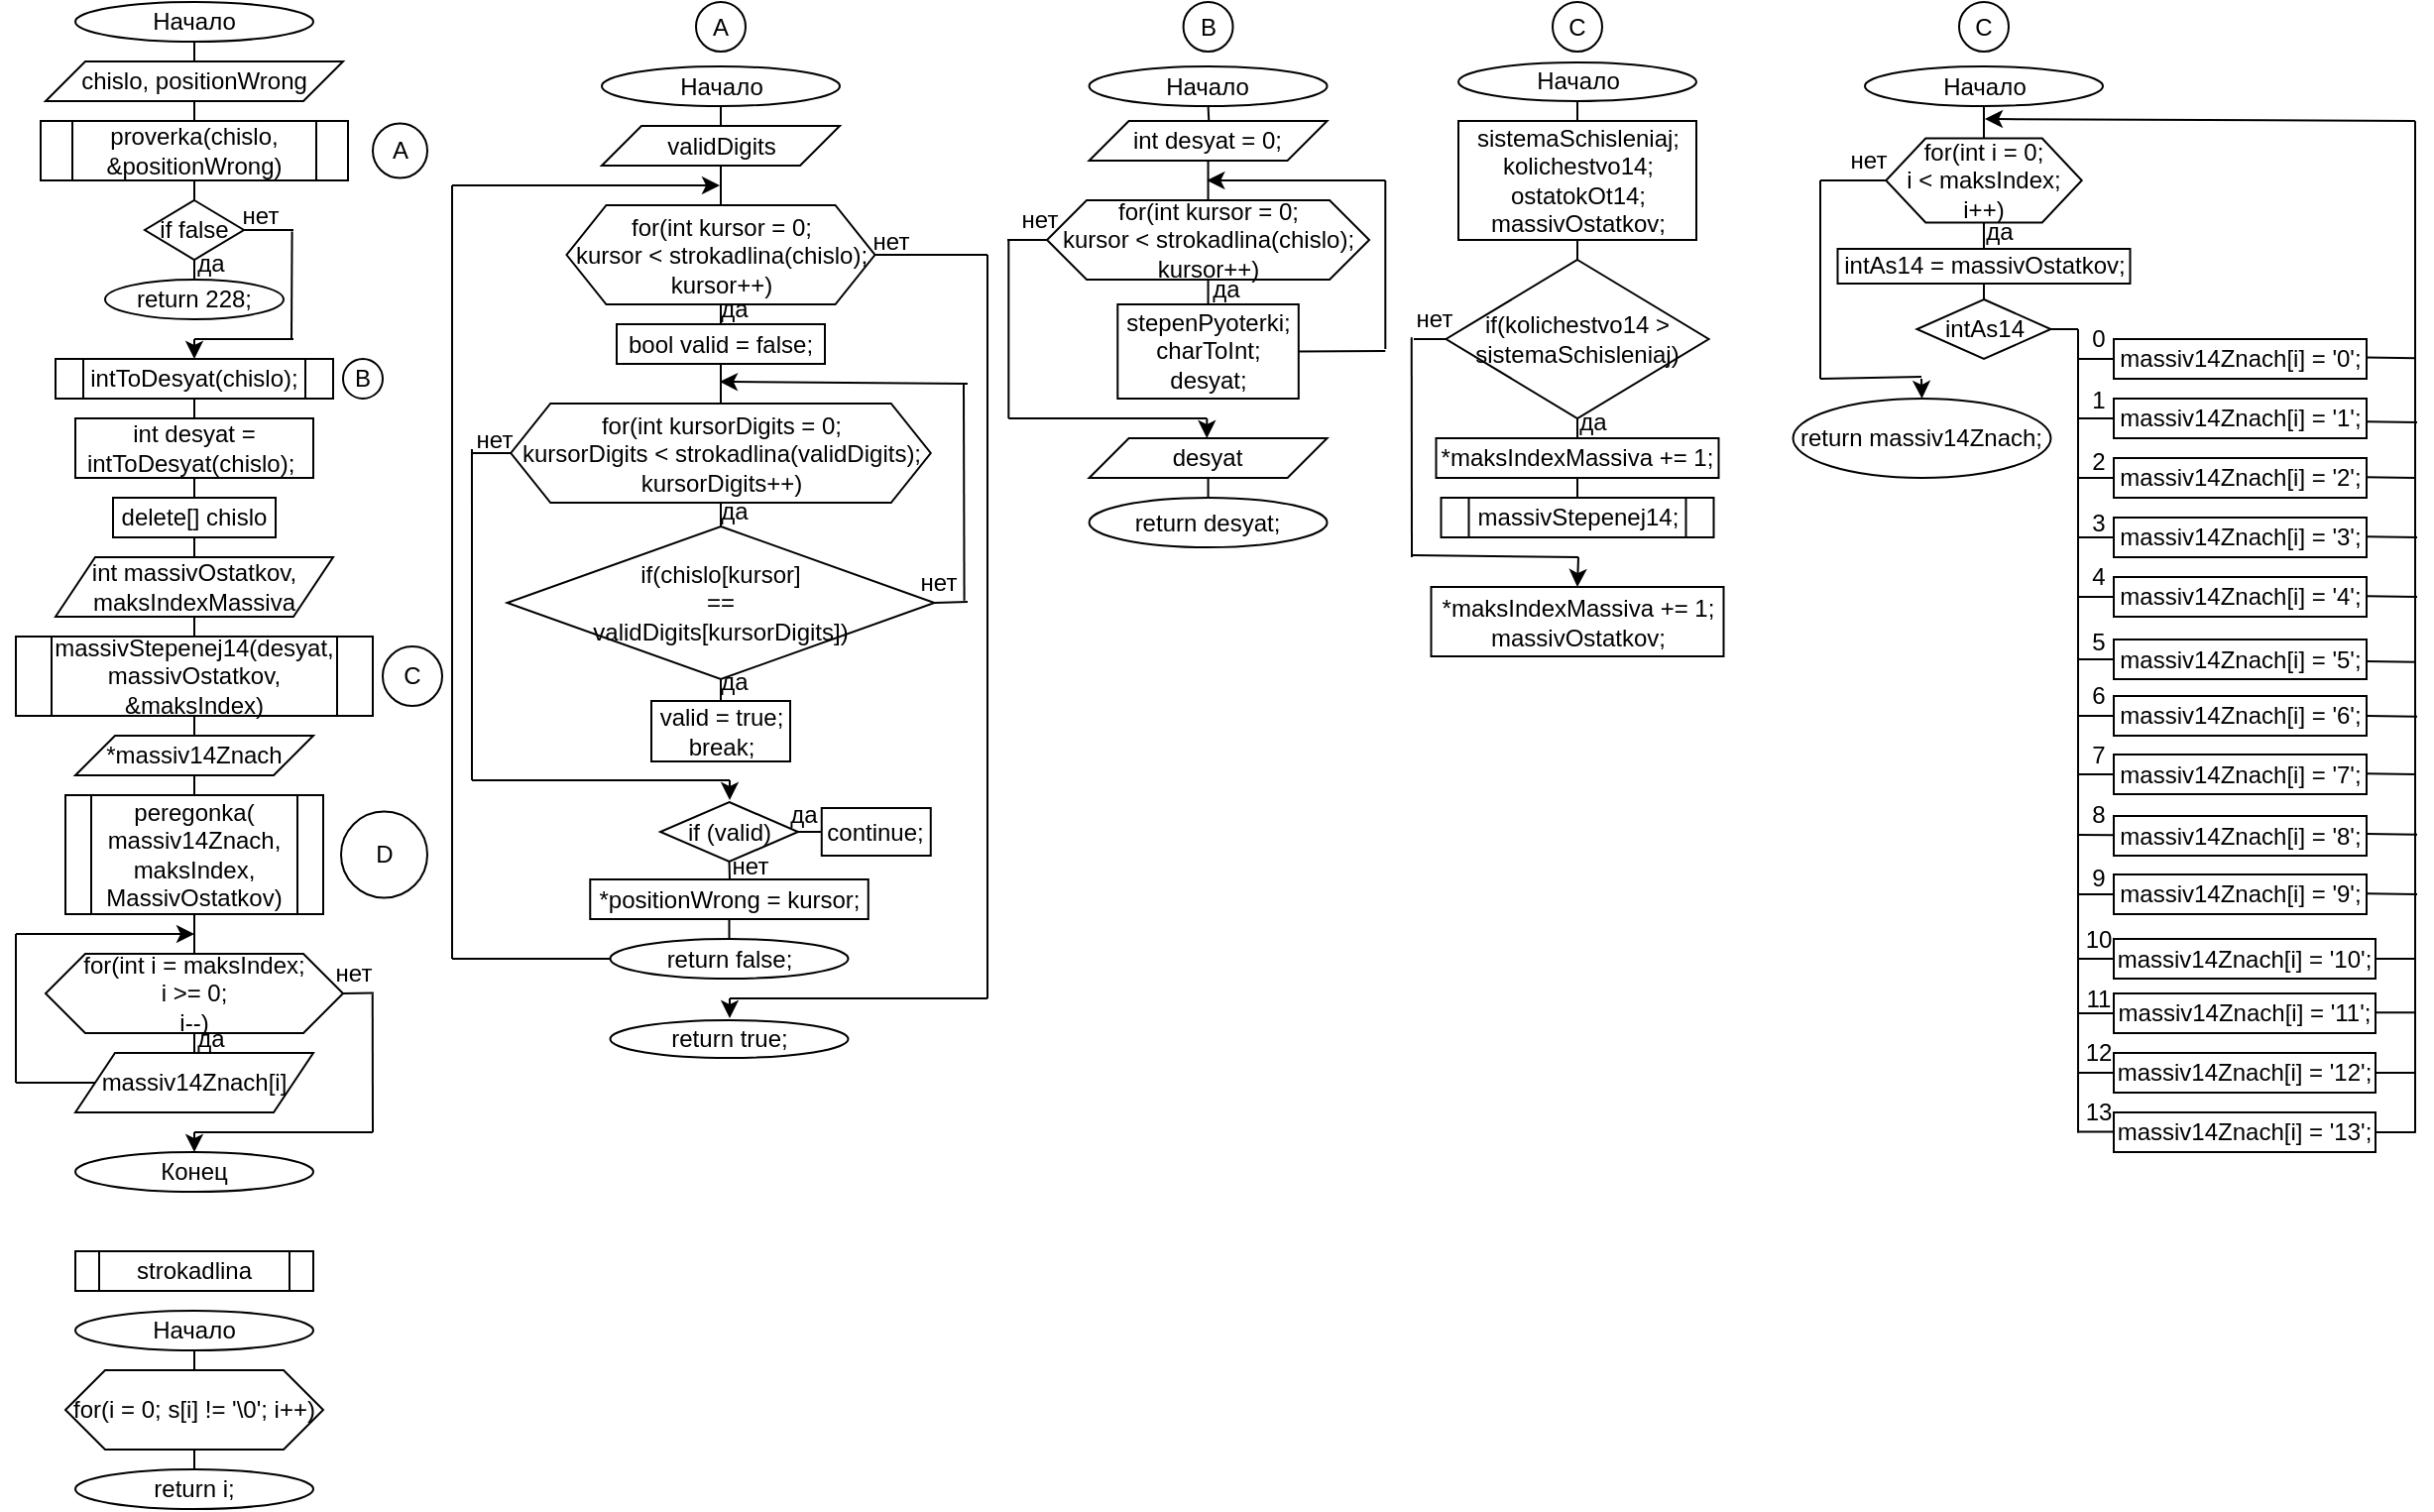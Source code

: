 <mxfile version="13.6.2" type="device"><diagram id="M0pBK4afWikOxFYVcuU5" name="Page-1"><mxGraphModel dx="664" dy="854" grid="1" gridSize="10" guides="1" tooltips="1" connect="1" arrows="1" fold="1" page="1" pageScale="1" pageWidth="850" pageHeight="1100" math="0" shadow="0"><root><mxCell id="0"/><mxCell id="1" parent="0"/><mxCell id="Pf5v4BzOnoV8tGjZ8F36-1" value="Начало" style="ellipse;whiteSpace=wrap;html=1;" parent="1" vertex="1"><mxGeometry x="120" y="10" width="120" height="20" as="geometry"/></mxCell><mxCell id="Pf5v4BzOnoV8tGjZ8F36-2" value="chislo, positionWrong" style="shape=parallelogram;perimeter=parallelogramPerimeter;whiteSpace=wrap;html=1;fixedSize=1;" parent="1" vertex="1"><mxGeometry x="105" y="40" width="150" height="20" as="geometry"/></mxCell><mxCell id="Pf5v4BzOnoV8tGjZ8F36-4" value="proverka(chislo, &amp;amp;positionWrong)" style="shape=process;whiteSpace=wrap;html=1;backgroundOutline=1;" parent="1" vertex="1"><mxGeometry x="102.5" y="70" width="155" height="30" as="geometry"/></mxCell><mxCell id="Pf5v4BzOnoV8tGjZ8F36-5" value="if false" style="rhombus;whiteSpace=wrap;html=1;" parent="1" vertex="1"><mxGeometry x="155" y="110" width="50" height="30" as="geometry"/></mxCell><mxCell id="Pf5v4BzOnoV8tGjZ8F36-6" value="" style="endArrow=none;html=1;entryX=0.5;entryY=1;entryDx=0;entryDy=0;" parent="1" target="Pf5v4BzOnoV8tGjZ8F36-5" edge="1"><mxGeometry width="50" height="50" relative="1" as="geometry"><mxPoint x="180" y="150" as="sourcePoint"/><mxPoint x="230" y="120" as="targetPoint"/></mxGeometry></mxCell><mxCell id="Pf5v4BzOnoV8tGjZ8F36-7" value="да" style="text;html=1;align=center;verticalAlign=middle;resizable=0;points=[];autosize=1;" parent="1" vertex="1"><mxGeometry x="173" y="132" width="30" height="20" as="geometry"/></mxCell><mxCell id="Pf5v4BzOnoV8tGjZ8F36-8" value="return 228;" style="ellipse;whiteSpace=wrap;html=1;" parent="1" vertex="1"><mxGeometry x="135" y="150" width="90" height="20" as="geometry"/></mxCell><mxCell id="Pf5v4BzOnoV8tGjZ8F36-9" value="" style="endArrow=none;html=1;entryX=1;entryY=0.5;entryDx=0;entryDy=0;" parent="1" target="Pf5v4BzOnoV8tGjZ8F36-5" edge="1"><mxGeometry width="50" height="50" relative="1" as="geometry"><mxPoint x="230" y="125" as="sourcePoint"/><mxPoint x="230" y="120" as="targetPoint"/></mxGeometry></mxCell><mxCell id="Pf5v4BzOnoV8tGjZ8F36-10" value="нет" style="text;html=1;align=center;verticalAlign=middle;resizable=0;points=[];autosize=1;" parent="1" vertex="1"><mxGeometry x="198" y="108" width="30" height="20" as="geometry"/></mxCell><mxCell id="Pf5v4BzOnoV8tGjZ8F36-11" value="delete[] chislo" style="rounded=0;whiteSpace=wrap;html=1;" parent="1" vertex="1"><mxGeometry x="139" y="260" width="82" height="20" as="geometry"/></mxCell><mxCell id="Pf5v4BzOnoV8tGjZ8F36-15" value="int massivOstatkov,&lt;br&gt;maksIndexMassiva" style="shape=parallelogram;perimeter=parallelogramPerimeter;whiteSpace=wrap;html=1;fixedSize=1;" parent="1" vertex="1"><mxGeometry x="110" y="290" width="140" height="30" as="geometry"/></mxCell><mxCell id="Pf5v4BzOnoV8tGjZ8F36-16" value="massivStepenej14(desyat, massivOstatkov, &amp;amp;maksIndex)" style="shape=process;whiteSpace=wrap;html=1;backgroundOutline=1;" parent="1" vertex="1"><mxGeometry x="90" y="330" width="180" height="40" as="geometry"/></mxCell><mxCell id="Pf5v4BzOnoV8tGjZ8F36-17" value="intToDesyat(chislo);" style="shape=process;whiteSpace=wrap;html=1;backgroundOutline=1;" parent="1" vertex="1"><mxGeometry x="110" y="190" width="140" height="20" as="geometry"/></mxCell><mxCell id="Pf5v4BzOnoV8tGjZ8F36-18" value="" style="endArrow=none;html=1;entryX=1.043;entryY=0.886;entryDx=0;entryDy=0;entryPerimeter=0;" parent="1" target="Pf5v4BzOnoV8tGjZ8F36-10" edge="1"><mxGeometry width="50" height="50" relative="1" as="geometry"><mxPoint x="229" y="180" as="sourcePoint"/><mxPoint x="250" y="160" as="targetPoint"/></mxGeometry></mxCell><mxCell id="Pf5v4BzOnoV8tGjZ8F36-19" value="" style="endArrow=none;html=1;" parent="1" edge="1"><mxGeometry width="50" height="50" relative="1" as="geometry"><mxPoint x="180" y="180" as="sourcePoint"/><mxPoint x="230" y="180" as="targetPoint"/></mxGeometry></mxCell><mxCell id="Pf5v4BzOnoV8tGjZ8F36-20" value="" style="endArrow=classic;html=1;entryX=0.5;entryY=0;entryDx=0;entryDy=0;" parent="1" target="Pf5v4BzOnoV8tGjZ8F36-17" edge="1"><mxGeometry width="50" height="50" relative="1" as="geometry"><mxPoint x="180" y="180" as="sourcePoint"/><mxPoint x="250" y="160" as="targetPoint"/></mxGeometry></mxCell><mxCell id="Pf5v4BzOnoV8tGjZ8F36-21" value="int desyat = intToDesyat(chislo);&amp;nbsp;" style="rounded=0;whiteSpace=wrap;html=1;" parent="1" vertex="1"><mxGeometry x="120" y="220" width="120" height="30" as="geometry"/></mxCell><mxCell id="Pf5v4BzOnoV8tGjZ8F36-22" value="" style="endArrow=none;html=1;entryX=0.5;entryY=1;entryDx=0;entryDy=0;exitX=0.5;exitY=0;exitDx=0;exitDy=0;" parent="1" source="Pf5v4BzOnoV8tGjZ8F36-21" target="Pf5v4BzOnoV8tGjZ8F36-17" edge="1"><mxGeometry width="50" height="50" relative="1" as="geometry"><mxPoint x="200" y="240" as="sourcePoint"/><mxPoint x="250" y="190" as="targetPoint"/></mxGeometry></mxCell><mxCell id="Pf5v4BzOnoV8tGjZ8F36-23" value="" style="endArrow=none;html=1;exitX=0.5;exitY=1;exitDx=0;exitDy=0;entryX=0.5;entryY=0;entryDx=0;entryDy=0;" parent="1" source="Pf5v4BzOnoV8tGjZ8F36-21" target="Pf5v4BzOnoV8tGjZ8F36-11" edge="1"><mxGeometry width="50" height="50" relative="1" as="geometry"><mxPoint x="200" y="240" as="sourcePoint"/><mxPoint x="250" y="190" as="targetPoint"/></mxGeometry></mxCell><mxCell id="Pf5v4BzOnoV8tGjZ8F36-24" value="" style="endArrow=none;html=1;exitX=0.5;exitY=1;exitDx=0;exitDy=0;entryX=0.5;entryY=0;entryDx=0;entryDy=0;" parent="1" source="Pf5v4BzOnoV8tGjZ8F36-11" target="Pf5v4BzOnoV8tGjZ8F36-15" edge="1"><mxGeometry width="50" height="50" relative="1" as="geometry"><mxPoint x="200" y="280" as="sourcePoint"/><mxPoint x="250" y="230" as="targetPoint"/></mxGeometry></mxCell><mxCell id="Pf5v4BzOnoV8tGjZ8F36-25" value="" style="endArrow=none;html=1;exitX=0.5;exitY=1;exitDx=0;exitDy=0;entryX=0.5;entryY=0;entryDx=0;entryDy=0;" parent="1" source="Pf5v4BzOnoV8tGjZ8F36-15" target="Pf5v4BzOnoV8tGjZ8F36-16" edge="1"><mxGeometry width="50" height="50" relative="1" as="geometry"><mxPoint x="200" y="290" as="sourcePoint"/><mxPoint x="250" y="240" as="targetPoint"/></mxGeometry></mxCell><mxCell id="Pf5v4BzOnoV8tGjZ8F36-26" value="*massiv14Znach" style="shape=parallelogram;perimeter=parallelogramPerimeter;whiteSpace=wrap;html=1;fixedSize=1;" parent="1" vertex="1"><mxGeometry x="120" y="380" width="120" height="20" as="geometry"/></mxCell><mxCell id="Pf5v4BzOnoV8tGjZ8F36-27" value="" style="endArrow=none;html=1;exitX=0.5;exitY=1;exitDx=0;exitDy=0;entryX=0.5;entryY=0;entryDx=0;entryDy=0;" parent="1" source="Pf5v4BzOnoV8tGjZ8F36-16" target="Pf5v4BzOnoV8tGjZ8F36-26" edge="1"><mxGeometry width="50" height="50" relative="1" as="geometry"><mxPoint x="200" y="380" as="sourcePoint"/><mxPoint x="250" y="330" as="targetPoint"/></mxGeometry></mxCell><mxCell id="Pf5v4BzOnoV8tGjZ8F36-28" value="peregonka(&lt;br&gt;massiv14Znach,&lt;br&gt;maksIndex,&lt;br&gt;MassivOstatkov)" style="shape=process;whiteSpace=wrap;html=1;backgroundOutline=1;" parent="1" vertex="1"><mxGeometry x="115" y="410" width="130" height="60" as="geometry"/></mxCell><mxCell id="Pf5v4BzOnoV8tGjZ8F36-29" value="" style="endArrow=none;html=1;entryX=0.5;entryY=1;entryDx=0;entryDy=0;exitX=0.5;exitY=0;exitDx=0;exitDy=0;" parent="1" source="Pf5v4BzOnoV8tGjZ8F36-28" target="Pf5v4BzOnoV8tGjZ8F36-26" edge="1"><mxGeometry width="50" height="50" relative="1" as="geometry"><mxPoint x="200" y="440" as="sourcePoint"/><mxPoint x="250" y="390" as="targetPoint"/></mxGeometry></mxCell><mxCell id="Pf5v4BzOnoV8tGjZ8F36-30" value="for(int i = maksIndex;&lt;br&gt;i &amp;gt;= 0;&lt;br&gt;i--)" style="shape=hexagon;perimeter=hexagonPerimeter2;whiteSpace=wrap;html=1;fixedSize=1;" parent="1" vertex="1"><mxGeometry x="105" y="490" width="150" height="40" as="geometry"/></mxCell><mxCell id="Pf5v4BzOnoV8tGjZ8F36-31" value="" style="endArrow=none;html=1;entryX=0.5;entryY=1;entryDx=0;entryDy=0;exitX=0.5;exitY=0;exitDx=0;exitDy=0;" parent="1" source="Pf5v4BzOnoV8tGjZ8F36-30" target="Pf5v4BzOnoV8tGjZ8F36-28" edge="1"><mxGeometry width="50" height="50" relative="1" as="geometry"><mxPoint x="200" y="520" as="sourcePoint"/><mxPoint x="250" y="470" as="targetPoint"/></mxGeometry></mxCell><mxCell id="Pf5v4BzOnoV8tGjZ8F36-32" value="" style="endArrow=none;html=1;exitX=0.5;exitY=1;exitDx=0;exitDy=0;" parent="1" source="Pf5v4BzOnoV8tGjZ8F36-30" edge="1"><mxGeometry width="50" height="50" relative="1" as="geometry"><mxPoint x="200" y="560" as="sourcePoint"/><mxPoint x="180" y="540" as="targetPoint"/></mxGeometry></mxCell><mxCell id="Pf5v4BzOnoV8tGjZ8F36-33" value="да" style="text;html=1;align=center;verticalAlign=middle;resizable=0;points=[];autosize=1;" parent="1" vertex="1"><mxGeometry x="173" y="523" width="30" height="20" as="geometry"/></mxCell><mxCell id="Pf5v4BzOnoV8tGjZ8F36-34" value="massiv14Znach[i]" style="shape=parallelogram;perimeter=parallelogramPerimeter;whiteSpace=wrap;html=1;fixedSize=1;" parent="1" vertex="1"><mxGeometry x="120" y="540" width="120" height="30" as="geometry"/></mxCell><mxCell id="Pf5v4BzOnoV8tGjZ8F36-35" value="" style="endArrow=none;html=1;exitX=0;exitY=0.5;exitDx=0;exitDy=0;" parent="1" source="Pf5v4BzOnoV8tGjZ8F36-34" edge="1"><mxGeometry width="50" height="50" relative="1" as="geometry"><mxPoint x="180" y="520" as="sourcePoint"/><mxPoint x="90" y="555" as="targetPoint"/></mxGeometry></mxCell><mxCell id="Pf5v4BzOnoV8tGjZ8F36-36" value="" style="endArrow=none;html=1;" parent="1" edge="1"><mxGeometry width="50" height="50" relative="1" as="geometry"><mxPoint x="90" y="555" as="sourcePoint"/><mxPoint x="90" y="480" as="targetPoint"/></mxGeometry></mxCell><mxCell id="Pf5v4BzOnoV8tGjZ8F36-39" value="" style="endArrow=classic;html=1;" parent="1" edge="1"><mxGeometry width="50" height="50" relative="1" as="geometry"><mxPoint x="90" y="480" as="sourcePoint"/><mxPoint x="180" y="480" as="targetPoint"/></mxGeometry></mxCell><mxCell id="Pf5v4BzOnoV8tGjZ8F36-40" value="" style="endArrow=none;html=1;entryX=1;entryY=0.5;entryDx=0;entryDy=0;exitX=0.848;exitY=0.986;exitDx=0;exitDy=0;exitPerimeter=0;" parent="1" source="Pf5v4BzOnoV8tGjZ8F36-41" target="Pf5v4BzOnoV8tGjZ8F36-30" edge="1"><mxGeometry width="50" height="50" relative="1" as="geometry"><mxPoint x="280" y="510" as="sourcePoint"/><mxPoint x="254" y="506" as="targetPoint"/><Array as="points"><mxPoint x="270" y="510"/></Array></mxGeometry></mxCell><mxCell id="Pf5v4BzOnoV8tGjZ8F36-41" value="нет" style="text;html=1;align=center;verticalAlign=middle;resizable=0;points=[];autosize=1;" parent="1" vertex="1"><mxGeometry x="245" y="490" width="30" height="20" as="geometry"/></mxCell><mxCell id="Pf5v4BzOnoV8tGjZ8F36-42" value="" style="endArrow=none;html=1;exitX=0.829;exitY=1.014;exitDx=0;exitDy=0;exitPerimeter=0;" parent="1" source="Pf5v4BzOnoV8tGjZ8F36-41" edge="1"><mxGeometry width="50" height="50" relative="1" as="geometry"><mxPoint x="180" y="520" as="sourcePoint"/><mxPoint x="270" y="580" as="targetPoint"/></mxGeometry></mxCell><mxCell id="Pf5v4BzOnoV8tGjZ8F36-43" value="" style="endArrow=none;html=1;" parent="1" edge="1"><mxGeometry width="50" height="50" relative="1" as="geometry"><mxPoint x="270" y="580" as="sourcePoint"/><mxPoint x="180" y="580" as="targetPoint"/></mxGeometry></mxCell><mxCell id="Pf5v4BzOnoV8tGjZ8F36-44" value="" style="endArrow=classic;html=1;" parent="1" edge="1"><mxGeometry width="50" height="50" relative="1" as="geometry"><mxPoint x="180" y="580" as="sourcePoint"/><mxPoint x="180" y="590" as="targetPoint"/></mxGeometry></mxCell><mxCell id="Pf5v4BzOnoV8tGjZ8F36-45" value="Конец" style="ellipse;whiteSpace=wrap;html=1;" parent="1" vertex="1"><mxGeometry x="120" y="590" width="120" height="20" as="geometry"/></mxCell><mxCell id="Pf5v4BzOnoV8tGjZ8F36-46" value="" style="endArrow=none;html=1;entryX=0.5;entryY=1;entryDx=0;entryDy=0;" parent="1" target="Pf5v4BzOnoV8tGjZ8F36-1" edge="1"><mxGeometry width="50" height="50" relative="1" as="geometry"><mxPoint x="180" y="40" as="sourcePoint"/><mxPoint x="230" y="30" as="targetPoint"/></mxGeometry></mxCell><mxCell id="Pf5v4BzOnoV8tGjZ8F36-47" value="" style="endArrow=none;html=1;exitX=0.5;exitY=1;exitDx=0;exitDy=0;entryX=0.5;entryY=0;entryDx=0;entryDy=0;" parent="1" source="Pf5v4BzOnoV8tGjZ8F36-2" target="Pf5v4BzOnoV8tGjZ8F36-4" edge="1"><mxGeometry width="50" height="50" relative="1" as="geometry"><mxPoint x="180" y="80" as="sourcePoint"/><mxPoint x="230" y="30" as="targetPoint"/></mxGeometry></mxCell><mxCell id="Pf5v4BzOnoV8tGjZ8F36-48" value="" style="endArrow=none;html=1;exitX=0.5;exitY=1;exitDx=0;exitDy=0;entryX=0.5;entryY=0;entryDx=0;entryDy=0;" parent="1" source="Pf5v4BzOnoV8tGjZ8F36-4" target="Pf5v4BzOnoV8tGjZ8F36-5" edge="1"><mxGeometry width="50" height="50" relative="1" as="geometry"><mxPoint x="180" y="80" as="sourcePoint"/><mxPoint x="230" y="30" as="targetPoint"/></mxGeometry></mxCell><mxCell id="cdorgugx1yg-qnL6Zg2H-1" value="A" style="ellipse;whiteSpace=wrap;html=1;aspect=fixed;" vertex="1" parent="1"><mxGeometry x="270" y="71.25" width="27.5" height="27.5" as="geometry"/></mxCell><mxCell id="cdorgugx1yg-qnL6Zg2H-2" value="A" style="ellipse;whiteSpace=wrap;html=1;aspect=fixed;" vertex="1" parent="1"><mxGeometry x="433" y="10" width="25" height="25" as="geometry"/></mxCell><mxCell id="cdorgugx1yg-qnL6Zg2H-3" value="Начало" style="ellipse;whiteSpace=wrap;html=1;" vertex="1" parent="1"><mxGeometry x="385.5" y="42.5" width="120" height="20" as="geometry"/></mxCell><mxCell id="cdorgugx1yg-qnL6Zg2H-4" value="validDigits" style="shape=parallelogram;perimeter=parallelogramPerimeter;whiteSpace=wrap;html=1;fixedSize=1;" vertex="1" parent="1"><mxGeometry x="385.5" y="72.5" width="120" height="20" as="geometry"/></mxCell><mxCell id="cdorgugx1yg-qnL6Zg2H-5" value="for(int kursor = 0;&lt;br&gt;kursor &amp;lt; strokadlina(chislo);&lt;br&gt;kursor++)" style="shape=hexagon;perimeter=hexagonPerimeter2;whiteSpace=wrap;html=1;fixedSize=1;" vertex="1" parent="1"><mxGeometry x="367.75" y="112.5" width="155.5" height="50" as="geometry"/></mxCell><mxCell id="cdorgugx1yg-qnL6Zg2H-6" value="" style="endArrow=none;html=1;entryX=0.5;entryY=1;entryDx=0;entryDy=0;exitX=0.5;exitY=0;exitDx=0;exitDy=0;" edge="1" parent="1" source="cdorgugx1yg-qnL6Zg2H-8" target="cdorgugx1yg-qnL6Zg2H-5"><mxGeometry width="50" height="50" relative="1" as="geometry"><mxPoint x="446" y="172.5" as="sourcePoint"/><mxPoint x="460" y="172.5" as="targetPoint"/></mxGeometry></mxCell><mxCell id="cdorgugx1yg-qnL6Zg2H-7" value="да" style="text;html=1;align=center;verticalAlign=middle;resizable=0;points=[];autosize=1;" vertex="1" parent="1"><mxGeometry x="437" y="154.5" width="30" height="20" as="geometry"/></mxCell><mxCell id="cdorgugx1yg-qnL6Zg2H-8" value="bool valid = false;" style="rounded=0;whiteSpace=wrap;html=1;" vertex="1" parent="1"><mxGeometry x="393" y="172.5" width="105" height="20" as="geometry"/></mxCell><mxCell id="cdorgugx1yg-qnL6Zg2H-9" value="for(int kursorDigits = 0;&lt;br&gt;kursorDigits &amp;lt; strokadlina(validDigits);&lt;br&gt;kursorDigits++)" style="shape=hexagon;perimeter=hexagonPerimeter2;whiteSpace=wrap;html=1;fixedSize=1;" vertex="1" parent="1"><mxGeometry x="339.63" y="212.5" width="211.75" height="50" as="geometry"/></mxCell><mxCell id="cdorgugx1yg-qnL6Zg2H-10" value="" style="endArrow=none;html=1;exitX=0.5;exitY=1;exitDx=0;exitDy=0;entryX=0.5;entryY=0;entryDx=0;entryDy=0;" edge="1" parent="1" source="cdorgugx1yg-qnL6Zg2H-9" target="cdorgugx1yg-qnL6Zg2H-12"><mxGeometry width="50" height="50" relative="1" as="geometry"><mxPoint x="410" y="242.5" as="sourcePoint"/><mxPoint x="470" y="272.5" as="targetPoint"/></mxGeometry></mxCell><mxCell id="cdorgugx1yg-qnL6Zg2H-11" value="да" style="text;html=1;align=center;verticalAlign=middle;resizable=0;points=[];autosize=1;" vertex="1" parent="1"><mxGeometry x="437" y="256.5" width="30" height="20" as="geometry"/></mxCell><mxCell id="cdorgugx1yg-qnL6Zg2H-12" value="if(chislo[kursor]&lt;br&gt;==&lt;br&gt;validDigits[kursorDigits])" style="rhombus;whiteSpace=wrap;html=1;" vertex="1" parent="1"><mxGeometry x="337.78" y="274.5" width="215.45" height="77" as="geometry"/></mxCell><mxCell id="cdorgugx1yg-qnL6Zg2H-15" value="valid = true;&lt;br&gt;break;" style="rounded=0;whiteSpace=wrap;html=1;" vertex="1" parent="1"><mxGeometry x="410.5" y="362.5" width="70" height="30.5" as="geometry"/></mxCell><mxCell id="cdorgugx1yg-qnL6Zg2H-16" value="" style="endArrow=none;html=1;entryX=0.5;entryY=1;entryDx=0;entryDy=0;exitX=0.5;exitY=0;exitDx=0;exitDy=0;" edge="1" parent="1" source="cdorgugx1yg-qnL6Zg2H-9" target="cdorgugx1yg-qnL6Zg2H-8"><mxGeometry width="50" height="50" relative="1" as="geometry"><mxPoint x="410" y="282.5" as="sourcePoint"/><mxPoint x="460" y="232.5" as="targetPoint"/></mxGeometry></mxCell><mxCell id="cdorgugx1yg-qnL6Zg2H-17" value="" style="endArrow=none;html=1;exitX=0.5;exitY=0;exitDx=0;exitDy=0;entryX=0.5;entryY=1;entryDx=0;entryDy=0;" edge="1" parent="1" source="cdorgugx1yg-qnL6Zg2H-15" target="cdorgugx1yg-qnL6Zg2H-12"><mxGeometry width="50" height="50" relative="1" as="geometry"><mxPoint x="470" y="342.5" as="sourcePoint"/><mxPoint x="520" y="292.5" as="targetPoint"/></mxGeometry></mxCell><mxCell id="cdorgugx1yg-qnL6Zg2H-18" value="да" style="text;html=1;align=center;verticalAlign=middle;resizable=0;points=[];autosize=1;" vertex="1" parent="1"><mxGeometry x="437" y="342.5" width="30" height="20" as="geometry"/></mxCell><mxCell id="cdorgugx1yg-qnL6Zg2H-19" value="" style="endArrow=none;html=1;exitX=1;exitY=0.5;exitDx=0;exitDy=0;" edge="1" parent="1" source="cdorgugx1yg-qnL6Zg2H-12"><mxGeometry width="50" height="50" relative="1" as="geometry"><mxPoint x="510" y="292.5" as="sourcePoint"/><mxPoint x="570" y="312.5" as="targetPoint"/></mxGeometry></mxCell><mxCell id="cdorgugx1yg-qnL6Zg2H-20" value="нет" style="text;html=1;align=center;verticalAlign=middle;resizable=0;points=[];autosize=1;" vertex="1" parent="1"><mxGeometry x="540" y="292.5" width="30" height="20" as="geometry"/></mxCell><mxCell id="cdorgugx1yg-qnL6Zg2H-21" value="" style="endArrow=none;html=1;exitX=0.943;exitY=0.971;exitDx=0;exitDy=0;exitPerimeter=0;" edge="1" parent="1" source="cdorgugx1yg-qnL6Zg2H-20"><mxGeometry width="50" height="50" relative="1" as="geometry"><mxPoint x="510" y="292.5" as="sourcePoint"/><mxPoint x="568" y="202.5" as="targetPoint"/></mxGeometry></mxCell><mxCell id="cdorgugx1yg-qnL6Zg2H-22" value="" style="endArrow=classic;html=1;" edge="1" parent="1"><mxGeometry width="50" height="50" relative="1" as="geometry"><mxPoint x="570" y="202.5" as="sourcePoint"/><mxPoint x="445" y="201.5" as="targetPoint"/></mxGeometry></mxCell><mxCell id="cdorgugx1yg-qnL6Zg2H-23" value="" style="endArrow=none;html=1;entryX=0;entryY=0.5;entryDx=0;entryDy=0;" edge="1" parent="1" target="cdorgugx1yg-qnL6Zg2H-9"><mxGeometry width="50" height="50" relative="1" as="geometry"><mxPoint x="320" y="237.5" as="sourcePoint"/><mxPoint x="430" y="272.5" as="targetPoint"/></mxGeometry></mxCell><mxCell id="cdorgugx1yg-qnL6Zg2H-24" value="нет" style="text;html=1;align=center;verticalAlign=middle;resizable=0;points=[];autosize=1;" vertex="1" parent="1"><mxGeometry x="316" y="220.5" width="30" height="20" as="geometry"/></mxCell><mxCell id="cdorgugx1yg-qnL6Zg2H-25" value="" style="endArrow=none;html=1;entryX=0.133;entryY=0.75;entryDx=0;entryDy=0;entryPerimeter=0;" edge="1" parent="1" target="cdorgugx1yg-qnL6Zg2H-24"><mxGeometry width="50" height="50" relative="1" as="geometry"><mxPoint x="320" y="402.5" as="sourcePoint"/><mxPoint x="430" y="272.5" as="targetPoint"/></mxGeometry></mxCell><mxCell id="cdorgugx1yg-qnL6Zg2H-26" value="" style="endArrow=none;html=1;" edge="1" parent="1"><mxGeometry width="50" height="50" relative="1" as="geometry"><mxPoint x="320" y="402.5" as="sourcePoint"/><mxPoint x="450" y="402.5" as="targetPoint"/></mxGeometry></mxCell><mxCell id="cdorgugx1yg-qnL6Zg2H-27" value="" style="endArrow=classic;html=1;" edge="1" parent="1"><mxGeometry width="50" height="50" relative="1" as="geometry"><mxPoint x="450" y="402.5" as="sourcePoint"/><mxPoint x="450" y="412.5" as="targetPoint"/></mxGeometry></mxCell><mxCell id="cdorgugx1yg-qnL6Zg2H-28" value="if (valid)" style="rhombus;whiteSpace=wrap;html=1;" vertex="1" parent="1"><mxGeometry x="415" y="413.5" width="69.5" height="30" as="geometry"/></mxCell><mxCell id="cdorgugx1yg-qnL6Zg2H-29" value="continue;" style="rounded=0;whiteSpace=wrap;html=1;" vertex="1" parent="1"><mxGeometry x="496.38" y="416.5" width="55" height="24" as="geometry"/></mxCell><mxCell id="cdorgugx1yg-qnL6Zg2H-30" value="" style="endArrow=none;html=1;exitX=1;exitY=0.5;exitDx=0;exitDy=0;entryX=0;entryY=0.5;entryDx=0;entryDy=0;" edge="1" parent="1" source="cdorgugx1yg-qnL6Zg2H-28" target="cdorgugx1yg-qnL6Zg2H-29"><mxGeometry width="50" height="50" relative="1" as="geometry"><mxPoint x="500" y="452.5" as="sourcePoint"/><mxPoint x="550" y="402.5" as="targetPoint"/></mxGeometry></mxCell><mxCell id="cdorgugx1yg-qnL6Zg2H-31" value="да" style="text;html=1;align=center;verticalAlign=middle;resizable=0;points=[];autosize=1;" vertex="1" parent="1"><mxGeometry x="472" y="409.5" width="30" height="20" as="geometry"/></mxCell><mxCell id="cdorgugx1yg-qnL6Zg2H-32" value="" style="endArrow=none;html=1;exitX=0.5;exitY=1;exitDx=0;exitDy=0;" edge="1" parent="1" source="cdorgugx1yg-qnL6Zg2H-28"><mxGeometry width="50" height="50" relative="1" as="geometry"><mxPoint x="450" y="452.5" as="sourcePoint"/><mxPoint x="450" y="452.5" as="targetPoint"/></mxGeometry></mxCell><mxCell id="cdorgugx1yg-qnL6Zg2H-33" value="нет" style="text;html=1;align=center;verticalAlign=middle;resizable=0;points=[];autosize=1;" vertex="1" parent="1"><mxGeometry x="445" y="435.5" width="30" height="20" as="geometry"/></mxCell><mxCell id="cdorgugx1yg-qnL6Zg2H-34" value="*positionWrong = kursor;" style="rounded=0;whiteSpace=wrap;html=1;" vertex="1" parent="1"><mxGeometry x="379.63" y="452.5" width="140.25" height="20" as="geometry"/></mxCell><mxCell id="cdorgugx1yg-qnL6Zg2H-35" value="" style="endArrow=none;html=1;exitX=0.5;exitY=1;exitDx=0;exitDy=0;entryX=0.5;entryY=0;entryDx=0;entryDy=0;" edge="1" parent="1" source="cdorgugx1yg-qnL6Zg2H-34" target="cdorgugx1yg-qnL6Zg2H-36"><mxGeometry width="50" height="50" relative="1" as="geometry"><mxPoint x="430" y="472.5" as="sourcePoint"/><mxPoint x="450" y="482.5" as="targetPoint"/></mxGeometry></mxCell><mxCell id="cdorgugx1yg-qnL6Zg2H-36" value="return false;" style="ellipse;whiteSpace=wrap;html=1;" vertex="1" parent="1"><mxGeometry x="389.75" y="482.5" width="120" height="20" as="geometry"/></mxCell><mxCell id="cdorgugx1yg-qnL6Zg2H-37" value="" style="endArrow=none;html=1;exitX=0;exitY=0.5;exitDx=0;exitDy=0;" edge="1" parent="1" source="cdorgugx1yg-qnL6Zg2H-36"><mxGeometry width="50" height="50" relative="1" as="geometry"><mxPoint x="370" y="402.5" as="sourcePoint"/><mxPoint x="310" y="492.5" as="targetPoint"/></mxGeometry></mxCell><mxCell id="cdorgugx1yg-qnL6Zg2H-38" value="" style="endArrow=none;html=1;" edge="1" parent="1"><mxGeometry width="50" height="50" relative="1" as="geometry"><mxPoint x="310" y="492.5" as="sourcePoint"/><mxPoint x="310" y="102.5" as="targetPoint"/></mxGeometry></mxCell><mxCell id="cdorgugx1yg-qnL6Zg2H-40" value="" style="endArrow=none;html=1;entryX=0.5;entryY=1;entryDx=0;entryDy=0;exitX=0.5;exitY=0;exitDx=0;exitDy=0;" edge="1" parent="1" source="cdorgugx1yg-qnL6Zg2H-5" target="cdorgugx1yg-qnL6Zg2H-4"><mxGeometry width="50" height="50" relative="1" as="geometry"><mxPoint x="370" y="182.5" as="sourcePoint"/><mxPoint x="420" y="132.5" as="targetPoint"/></mxGeometry></mxCell><mxCell id="cdorgugx1yg-qnL6Zg2H-41" value="" style="endArrow=classic;html=1;" edge="1" parent="1"><mxGeometry width="50" height="50" relative="1" as="geometry"><mxPoint x="310" y="102.5" as="sourcePoint"/><mxPoint x="445" y="102.5" as="targetPoint"/></mxGeometry></mxCell><mxCell id="cdorgugx1yg-qnL6Zg2H-42" value="" style="endArrow=none;html=1;entryX=1;entryY=0.5;entryDx=0;entryDy=0;" edge="1" parent="1" target="cdorgugx1yg-qnL6Zg2H-5"><mxGeometry width="50" height="50" relative="1" as="geometry"><mxPoint x="580" y="137.5" as="sourcePoint"/><mxPoint x="540" y="202.5" as="targetPoint"/></mxGeometry></mxCell><mxCell id="cdorgugx1yg-qnL6Zg2H-43" value="нет" style="text;html=1;align=center;verticalAlign=middle;resizable=0;points=[];autosize=1;" vertex="1" parent="1"><mxGeometry x="516" y="120.5" width="30" height="20" as="geometry"/></mxCell><mxCell id="cdorgugx1yg-qnL6Zg2H-44" value="" style="endArrow=none;html=1;" edge="1" parent="1"><mxGeometry width="50" height="50" relative="1" as="geometry"><mxPoint x="580" y="512.5" as="sourcePoint"/><mxPoint x="580" y="137.5" as="targetPoint"/></mxGeometry></mxCell><mxCell id="cdorgugx1yg-qnL6Zg2H-46" value="" style="endArrow=none;html=1;" edge="1" parent="1"><mxGeometry width="50" height="50" relative="1" as="geometry"><mxPoint x="450" y="512.5" as="sourcePoint"/><mxPoint x="580" y="512.5" as="targetPoint"/></mxGeometry></mxCell><mxCell id="cdorgugx1yg-qnL6Zg2H-47" value="" style="endArrow=classic;html=1;" edge="1" parent="1"><mxGeometry width="50" height="50" relative="1" as="geometry"><mxPoint x="450" y="512.5" as="sourcePoint"/><mxPoint x="450" y="522.5" as="targetPoint"/></mxGeometry></mxCell><mxCell id="cdorgugx1yg-qnL6Zg2H-48" value="return true;" style="ellipse;whiteSpace=wrap;html=1;" vertex="1" parent="1"><mxGeometry x="389.75" y="523.5" width="120" height="19" as="geometry"/></mxCell><mxCell id="cdorgugx1yg-qnL6Zg2H-49" value="B" style="ellipse;whiteSpace=wrap;html=1;aspect=fixed;" vertex="1" parent="1"><mxGeometry x="255" y="190" width="20" height="20" as="geometry"/></mxCell><mxCell id="cdorgugx1yg-qnL6Zg2H-50" value="B" style="ellipse;whiteSpace=wrap;html=1;aspect=fixed;" vertex="1" parent="1"><mxGeometry x="678.78" y="10" width="25" height="25" as="geometry"/></mxCell><mxCell id="cdorgugx1yg-qnL6Zg2H-51" value="Начало" style="ellipse;whiteSpace=wrap;html=1;" vertex="1" parent="1"><mxGeometry x="631.28" y="42.5" width="120" height="20" as="geometry"/></mxCell><mxCell id="cdorgugx1yg-qnL6Zg2H-52" value="int desyat = 0;" style="shape=parallelogram;perimeter=parallelogramPerimeter;whiteSpace=wrap;html=1;fixedSize=1;" vertex="1" parent="1"><mxGeometry x="631.28" y="70" width="120" height="20" as="geometry"/></mxCell><mxCell id="cdorgugx1yg-qnL6Zg2H-53" value="for(int kursor = 0;&lt;br&gt;kursor &amp;lt; strokadlina(chislo);&lt;br&gt;kursor++)" style="shape=hexagon;perimeter=hexagonPerimeter2;whiteSpace=wrap;html=1;fixedSize=1;" vertex="1" parent="1"><mxGeometry x="610.03" y="110" width="162.5" height="40" as="geometry"/></mxCell><mxCell id="cdorgugx1yg-qnL6Zg2H-54" value="" style="endArrow=none;html=1;entryX=0.5;entryY=1;entryDx=0;entryDy=0;exitX=0.5;exitY=0;exitDx=0;exitDy=0;" edge="1" parent="1" source="cdorgugx1yg-qnL6Zg2H-55" target="cdorgugx1yg-qnL6Zg2H-53"><mxGeometry width="50" height="50" relative="1" as="geometry"><mxPoint x="691.78" y="160" as="sourcePoint"/><mxPoint x="708.78" y="160" as="targetPoint"/></mxGeometry></mxCell><mxCell id="cdorgugx1yg-qnL6Zg2H-55" value="stepenPyoterki;&lt;br&gt;charToInt;&lt;br&gt;desyat;" style="whiteSpace=wrap;html=1;" vertex="1" parent="1"><mxGeometry x="645.65" y="162.5" width="91.25" height="47.5" as="geometry"/></mxCell><mxCell id="cdorgugx1yg-qnL6Zg2H-56" value="да" style="text;html=1;align=center;verticalAlign=middle;resizable=0;points=[];autosize=1;" vertex="1" parent="1"><mxGeometry x="684.66" y="145" width="30" height="20" as="geometry"/></mxCell><mxCell id="cdorgugx1yg-qnL6Zg2H-57" value="" style="endArrow=none;html=1;entryX=1;entryY=0.5;entryDx=0;entryDy=0;" edge="1" parent="1" target="cdorgugx1yg-qnL6Zg2H-55"><mxGeometry width="50" height="50" relative="1" as="geometry"><mxPoint x="780.66" y="186" as="sourcePoint"/><mxPoint x="780.66" y="140" as="targetPoint"/></mxGeometry></mxCell><mxCell id="cdorgugx1yg-qnL6Zg2H-58" value="" style="endArrow=none;html=1;" edge="1" parent="1"><mxGeometry width="50" height="50" relative="1" as="geometry"><mxPoint x="780.66" y="100" as="sourcePoint"/><mxPoint x="780.66" y="185" as="targetPoint"/></mxGeometry></mxCell><mxCell id="cdorgugx1yg-qnL6Zg2H-59" value="" style="endArrow=none;html=1;entryX=0.5;entryY=1;entryDx=0;entryDy=0;exitX=0.5;exitY=0;exitDx=0;exitDy=0;" edge="1" parent="1" source="cdorgugx1yg-qnL6Zg2H-53" target="cdorgugx1yg-qnL6Zg2H-52"><mxGeometry width="50" height="50" relative="1" as="geometry"><mxPoint x="730.66" y="190" as="sourcePoint"/><mxPoint x="780.66" y="140" as="targetPoint"/></mxGeometry></mxCell><mxCell id="cdorgugx1yg-qnL6Zg2H-60" value="" style="endArrow=classic;html=1;" edge="1" parent="1"><mxGeometry width="50" height="50" relative="1" as="geometry"><mxPoint x="780.66" y="100" as="sourcePoint"/><mxPoint x="690.66" y="100" as="targetPoint"/></mxGeometry></mxCell><mxCell id="cdorgugx1yg-qnL6Zg2H-61" value="" style="endArrow=none;html=1;entryX=0;entryY=0.5;entryDx=0;entryDy=0;exitX=-0.022;exitY=1.003;exitDx=0;exitDy=0;exitPerimeter=0;" edge="1" parent="1" source="cdorgugx1yg-qnL6Zg2H-63" target="cdorgugx1yg-qnL6Zg2H-53"><mxGeometry width="50" height="50" relative="1" as="geometry"><mxPoint x="530.66" y="130" as="sourcePoint"/><mxPoint x="690.66" y="170" as="targetPoint"/></mxGeometry></mxCell><mxCell id="cdorgugx1yg-qnL6Zg2H-63" value="нет" style="text;html=1;align=center;verticalAlign=middle;resizable=0;points=[];autosize=1;" vertex="1" parent="1"><mxGeometry x="590.66" y="110" width="30" height="20" as="geometry"/></mxCell><mxCell id="cdorgugx1yg-qnL6Zg2H-64" value="" style="endArrow=none;html=1;" edge="1" parent="1"><mxGeometry width="50" height="50" relative="1" as="geometry"><mxPoint x="590.66" y="220" as="sourcePoint"/><mxPoint x="590.66" y="130" as="targetPoint"/></mxGeometry></mxCell><mxCell id="cdorgugx1yg-qnL6Zg2H-65" value="" style="endArrow=none;html=1;" edge="1" parent="1"><mxGeometry width="50" height="50" relative="1" as="geometry"><mxPoint x="590.66" y="220" as="sourcePoint"/><mxPoint x="690.66" y="220" as="targetPoint"/></mxGeometry></mxCell><mxCell id="cdorgugx1yg-qnL6Zg2H-66" value="" style="endArrow=classic;html=1;" edge="1" parent="1"><mxGeometry width="50" height="50" relative="1" as="geometry"><mxPoint x="690.66" y="220" as="sourcePoint"/><mxPoint x="690.66" y="230" as="targetPoint"/></mxGeometry></mxCell><mxCell id="cdorgugx1yg-qnL6Zg2H-67" value="desyat" style="shape=parallelogram;perimeter=parallelogramPerimeter;whiteSpace=wrap;html=1;fixedSize=1;" vertex="1" parent="1"><mxGeometry x="631.29" y="230" width="120" height="20" as="geometry"/></mxCell><mxCell id="cdorgugx1yg-qnL6Zg2H-68" value="return desyat;" style="ellipse;whiteSpace=wrap;html=1;" vertex="1" parent="1"><mxGeometry x="631.29" y="260" width="120" height="25" as="geometry"/></mxCell><mxCell id="cdorgugx1yg-qnL6Zg2H-69" value="" style="endArrow=none;html=1;exitX=0.5;exitY=1;exitDx=0;exitDy=0;entryX=0.5;entryY=0;entryDx=0;entryDy=0;" edge="1" parent="1" source="cdorgugx1yg-qnL6Zg2H-67" target="cdorgugx1yg-qnL6Zg2H-68"><mxGeometry width="50" height="50" relative="1" as="geometry"><mxPoint x="640.66" y="250" as="sourcePoint"/><mxPoint x="690.66" y="200" as="targetPoint"/></mxGeometry></mxCell><mxCell id="cdorgugx1yg-qnL6Zg2H-70" value="C" style="ellipse;whiteSpace=wrap;html=1;aspect=fixed;" vertex="1" parent="1"><mxGeometry x="275" y="335" width="30" height="30" as="geometry"/></mxCell><mxCell id="cdorgugx1yg-qnL6Zg2H-71" value="C" style="ellipse;whiteSpace=wrap;html=1;aspect=fixed;" vertex="1" parent="1"><mxGeometry x="865" y="10" width="25" height="25" as="geometry"/></mxCell><mxCell id="cdorgugx1yg-qnL6Zg2H-72" value="Начало" style="ellipse;whiteSpace=wrap;html=1;" vertex="1" parent="1"><mxGeometry x="817.5" y="40.5" width="120" height="19.5" as="geometry"/></mxCell><mxCell id="cdorgugx1yg-qnL6Zg2H-73" value="" style="endArrow=none;html=1;entryX=0.5;entryY=1;entryDx=0;entryDy=0;exitX=0.5;exitY=0;exitDx=0;exitDy=0;" edge="1" parent="1" source="cdorgugx1yg-qnL6Zg2H-4" target="cdorgugx1yg-qnL6Zg2H-3"><mxGeometry width="50" height="50" relative="1" as="geometry"><mxPoint x="430" y="200" as="sourcePoint"/><mxPoint x="480" y="150" as="targetPoint"/></mxGeometry></mxCell><mxCell id="cdorgugx1yg-qnL6Zg2H-74" value="" style="endArrow=none;html=1;entryX=0.5;entryY=1;entryDx=0;entryDy=0;" edge="1" parent="1" target="cdorgugx1yg-qnL6Zg2H-51"><mxGeometry width="50" height="50" relative="1" as="geometry"><mxPoint x="691.66" y="70" as="sourcePoint"/><mxPoint x="720.66" y="150" as="targetPoint"/></mxGeometry></mxCell><mxCell id="cdorgugx1yg-qnL6Zg2H-75" value="" style="endArrow=none;html=1;entryX=0.5;entryY=1;entryDx=0;entryDy=0;exitX=0.5;exitY=0;exitDx=0;exitDy=0;" edge="1" parent="1" source="cdorgugx1yg-qnL6Zg2H-76" target="cdorgugx1yg-qnL6Zg2H-72"><mxGeometry width="50" height="50" relative="1" as="geometry"><mxPoint x="815" y="200" as="sourcePoint"/><mxPoint x="865" y="150" as="targetPoint"/></mxGeometry></mxCell><mxCell id="cdorgugx1yg-qnL6Zg2H-76" value="sistemaSchisleniaj;&lt;br&gt;kolichestvo14;&lt;br&gt;ostatokOt14;&lt;br&gt;massivOstatkov;" style="rounded=0;whiteSpace=wrap;html=1;" vertex="1" parent="1"><mxGeometry x="817.5" y="70" width="120" height="60" as="geometry"/></mxCell><mxCell id="cdorgugx1yg-qnL6Zg2H-77" value="if(kolichestvo14 &amp;gt; sistemaSchisleniaj)" style="rhombus;whiteSpace=wrap;html=1;" vertex="1" parent="1"><mxGeometry x="811.25" y="140" width="132.5" height="80" as="geometry"/></mxCell><mxCell id="cdorgugx1yg-qnL6Zg2H-78" value="" style="endArrow=none;html=1;exitX=0.5;exitY=1;exitDx=0;exitDy=0;entryX=0.5;entryY=0;entryDx=0;entryDy=0;" edge="1" parent="1" source="cdorgugx1yg-qnL6Zg2H-77" target="cdorgugx1yg-qnL6Zg2H-80"><mxGeometry width="50" height="50" relative="1" as="geometry"><mxPoint x="865" y="210" as="sourcePoint"/><mxPoint x="878" y="230" as="targetPoint"/></mxGeometry></mxCell><mxCell id="cdorgugx1yg-qnL6Zg2H-79" value="да" style="text;html=1;align=center;verticalAlign=middle;resizable=0;points=[];autosize=1;" vertex="1" parent="1"><mxGeometry x="870" y="212" width="30" height="20" as="geometry"/></mxCell><mxCell id="cdorgugx1yg-qnL6Zg2H-80" value="*maksIndexMassiva += 1;" style="rounded=0;whiteSpace=wrap;html=1;" vertex="1" parent="1"><mxGeometry x="806.25" y="230" width="142.5" height="20" as="geometry"/></mxCell><mxCell id="cdorgugx1yg-qnL6Zg2H-81" value="massivStepenej14;" style="shape=process;whiteSpace=wrap;html=1;backgroundOutline=1;" vertex="1" parent="1"><mxGeometry x="808.75" y="260" width="137.5" height="20" as="geometry"/></mxCell><mxCell id="cdorgugx1yg-qnL6Zg2H-82" value="" style="endArrow=none;html=1;entryX=0.5;entryY=1;entryDx=0;entryDy=0;exitX=0.5;exitY=0;exitDx=0;exitDy=0;" edge="1" parent="1" source="cdorgugx1yg-qnL6Zg2H-81" target="cdorgugx1yg-qnL6Zg2H-80"><mxGeometry width="50" height="50" relative="1" as="geometry"><mxPoint x="865" y="270" as="sourcePoint"/><mxPoint x="915" y="220" as="targetPoint"/></mxGeometry></mxCell><mxCell id="cdorgugx1yg-qnL6Zg2H-83" value="" style="endArrow=none;html=1;entryX=0;entryY=0.5;entryDx=0;entryDy=0;" edge="1" parent="1" target="cdorgugx1yg-qnL6Zg2H-77"><mxGeometry width="50" height="50" relative="1" as="geometry"><mxPoint x="795" y="180" as="sourcePoint"/><mxPoint x="905" y="220" as="targetPoint"/></mxGeometry></mxCell><mxCell id="cdorgugx1yg-qnL6Zg2H-84" value="нет" style="text;html=1;align=center;verticalAlign=middle;resizable=0;points=[];autosize=1;" vertex="1" parent="1"><mxGeometry x="790" y="160" width="30" height="20" as="geometry"/></mxCell><mxCell id="cdorgugx1yg-qnL6Zg2H-85" value="" style="endArrow=none;html=1;entryX=0.129;entryY=0.957;entryDx=0;entryDy=0;entryPerimeter=0;" edge="1" parent="1" target="cdorgugx1yg-qnL6Zg2H-84"><mxGeometry width="50" height="50" relative="1" as="geometry"><mxPoint x="794" y="290" as="sourcePoint"/><mxPoint x="905" y="220" as="targetPoint"/></mxGeometry></mxCell><mxCell id="cdorgugx1yg-qnL6Zg2H-86" value="" style="endArrow=none;html=1;" edge="1" parent="1"><mxGeometry width="50" height="50" relative="1" as="geometry"><mxPoint x="794" y="289" as="sourcePoint"/><mxPoint x="878" y="290" as="targetPoint"/></mxGeometry></mxCell><mxCell id="cdorgugx1yg-qnL6Zg2H-87" value="" style="endArrow=classic;html=1;entryX=0.5;entryY=0;entryDx=0;entryDy=0;" edge="1" parent="1" target="cdorgugx1yg-qnL6Zg2H-88"><mxGeometry width="50" height="50" relative="1" as="geometry"><mxPoint x="878" y="290" as="sourcePoint"/><mxPoint x="875" y="300" as="targetPoint"/></mxGeometry></mxCell><mxCell id="cdorgugx1yg-qnL6Zg2H-88" value="*maksIndexMassiva += 1;&lt;br&gt;massivOstatkov;" style="rounded=0;whiteSpace=wrap;html=1;" vertex="1" parent="1"><mxGeometry x="803.75" y="305" width="147.5" height="35" as="geometry"/></mxCell><mxCell id="cdorgugx1yg-qnL6Zg2H-92" value="" style="endArrow=none;html=1;entryX=0.5;entryY=1;entryDx=0;entryDy=0;exitX=0.5;exitY=0;exitDx=0;exitDy=0;" edge="1" parent="1" source="cdorgugx1yg-qnL6Zg2H-77" target="cdorgugx1yg-qnL6Zg2H-76"><mxGeometry width="50" height="50" relative="1" as="geometry"><mxPoint x="855" y="190" as="sourcePoint"/><mxPoint x="905" y="140" as="targetPoint"/></mxGeometry></mxCell><mxCell id="cdorgugx1yg-qnL6Zg2H-94" value="D" style="ellipse;whiteSpace=wrap;html=1;aspect=fixed;" vertex="1" parent="1"><mxGeometry x="254" y="418.25" width="43.5" height="43.5" as="geometry"/></mxCell><mxCell id="cdorgugx1yg-qnL6Zg2H-95" value="C" style="ellipse;whiteSpace=wrap;html=1;aspect=fixed;" vertex="1" parent="1"><mxGeometry x="1070" y="10" width="25" height="25" as="geometry"/></mxCell><mxCell id="cdorgugx1yg-qnL6Zg2H-96" value="Начало" style="ellipse;whiteSpace=wrap;html=1;" vertex="1" parent="1"><mxGeometry x="1022.5" y="42.5" width="120" height="20" as="geometry"/></mxCell><mxCell id="cdorgugx1yg-qnL6Zg2H-97" value="intAs14 = massivOstatkov;" style="rounded=0;whiteSpace=wrap;html=1;" vertex="1" parent="1"><mxGeometry x="1008.75" y="134.5" width="147.5" height="17.5" as="geometry"/></mxCell><mxCell id="cdorgugx1yg-qnL6Zg2H-99" value="intAs14" style="rhombus;whiteSpace=wrap;html=1;" vertex="1" parent="1"><mxGeometry x="1048.75" y="160" width="67.5" height="30" as="geometry"/></mxCell><mxCell id="cdorgugx1yg-qnL6Zg2H-100" value="for(int i = 0;&lt;br&gt;i &amp;lt; maksIndex;&lt;br&gt;i++)" style="shape=hexagon;perimeter=hexagonPerimeter2;whiteSpace=wrap;html=1;fixedSize=1;" vertex="1" parent="1"><mxGeometry x="1033.13" y="78.75" width="98.75" height="42.5" as="geometry"/></mxCell><mxCell id="cdorgugx1yg-qnL6Zg2H-101" value="" style="endArrow=none;html=1;entryX=0.5;entryY=1;entryDx=0;entryDy=0;exitX=0.5;exitY=0;exitDx=0;exitDy=0;" edge="1" parent="1" source="cdorgugx1yg-qnL6Zg2H-97" target="cdorgugx1yg-qnL6Zg2H-100"><mxGeometry width="50" height="50" relative="1" as="geometry"><mxPoint x="1060" y="170" as="sourcePoint"/><mxPoint x="1110" y="120" as="targetPoint"/></mxGeometry></mxCell><mxCell id="cdorgugx1yg-qnL6Zg2H-102" value="да" style="text;html=1;align=center;verticalAlign=middle;resizable=0;points=[];autosize=1;" vertex="1" parent="1"><mxGeometry x="1075" y="116" width="30" height="20" as="geometry"/></mxCell><mxCell id="cdorgugx1yg-qnL6Zg2H-103" value="" style="endArrow=none;html=1;entryX=0.5;entryY=1;entryDx=0;entryDy=0;exitX=0.5;exitY=0;exitDx=0;exitDy=0;" edge="1" parent="1" source="cdorgugx1yg-qnL6Zg2H-100" target="cdorgugx1yg-qnL6Zg2H-96"><mxGeometry width="50" height="50" relative="1" as="geometry"><mxPoint x="1060" y="140" as="sourcePoint"/><mxPoint x="1110" y="90" as="targetPoint"/></mxGeometry></mxCell><mxCell id="cdorgugx1yg-qnL6Zg2H-104" value="" style="endArrow=none;html=1;entryX=0.5;entryY=1;entryDx=0;entryDy=0;exitX=0.5;exitY=0;exitDx=0;exitDy=0;" edge="1" parent="1" source="cdorgugx1yg-qnL6Zg2H-99" target="cdorgugx1yg-qnL6Zg2H-97"><mxGeometry width="50" height="50" relative="1" as="geometry"><mxPoint x="1060" y="190" as="sourcePoint"/><mxPoint x="1110" y="140" as="targetPoint"/></mxGeometry></mxCell><mxCell id="cdorgugx1yg-qnL6Zg2H-105" value="" style="endArrow=none;html=1;exitX=1;exitY=0.5;exitDx=0;exitDy=0;" edge="1" parent="1" source="cdorgugx1yg-qnL6Zg2H-99"><mxGeometry width="50" height="50" relative="1" as="geometry"><mxPoint x="1120" y="190" as="sourcePoint"/><mxPoint x="1130" y="175" as="targetPoint"/></mxGeometry></mxCell><mxCell id="cdorgugx1yg-qnL6Zg2H-106" value="" style="endArrow=none;html=1;exitX=0.167;exitY=1.014;exitDx=0;exitDy=0;exitPerimeter=0;" edge="1" parent="1" source="cdorgugx1yg-qnL6Zg2H-148"><mxGeometry width="50" height="50" relative="1" as="geometry"><mxPoint x="1130" y="550" as="sourcePoint"/><mxPoint x="1130" y="175" as="targetPoint"/></mxGeometry></mxCell><mxCell id="cdorgugx1yg-qnL6Zg2H-107" value="" style="endArrow=none;html=1;" edge="1" parent="1" target="cdorgugx1yg-qnL6Zg2H-108"><mxGeometry width="50" height="50" relative="1" as="geometry"><mxPoint x="1130" y="190" as="sourcePoint"/><mxPoint x="1160" y="190" as="targetPoint"/></mxGeometry></mxCell><mxCell id="cdorgugx1yg-qnL6Zg2H-108" value="massiv14Znach[i] = '0';" style="rounded=0;whiteSpace=wrap;html=1;" vertex="1" parent="1"><mxGeometry x="1148" y="180" width="127.5" height="20" as="geometry"/></mxCell><mxCell id="cdorgugx1yg-qnL6Zg2H-109" value="" style="endArrow=none;html=1;" edge="1" parent="1" target="cdorgugx1yg-qnL6Zg2H-110"><mxGeometry width="50" height="50" relative="1" as="geometry"><mxPoint x="1130" y="220" as="sourcePoint"/><mxPoint x="1160" y="220" as="targetPoint"/></mxGeometry></mxCell><mxCell id="cdorgugx1yg-qnL6Zg2H-110" value="massiv14Znach[i] = '1';" style="rounded=0;whiteSpace=wrap;html=1;" vertex="1" parent="1"><mxGeometry x="1148" y="210" width="127.5" height="20" as="geometry"/></mxCell><mxCell id="cdorgugx1yg-qnL6Zg2H-111" value="" style="endArrow=none;html=1;" edge="1" parent="1" target="cdorgugx1yg-qnL6Zg2H-112"><mxGeometry width="50" height="50" relative="1" as="geometry"><mxPoint x="1130" y="250" as="sourcePoint"/><mxPoint x="1160" y="250" as="targetPoint"/></mxGeometry></mxCell><mxCell id="cdorgugx1yg-qnL6Zg2H-112" value="massiv14Znach[i] = '2';" style="rounded=0;whiteSpace=wrap;html=1;" vertex="1" parent="1"><mxGeometry x="1148" y="240" width="127.5" height="20" as="geometry"/></mxCell><mxCell id="cdorgugx1yg-qnL6Zg2H-113" value="" style="endArrow=none;html=1;" edge="1" parent="1" target="cdorgugx1yg-qnL6Zg2H-114"><mxGeometry width="50" height="50" relative="1" as="geometry"><mxPoint x="1130" y="280" as="sourcePoint"/><mxPoint x="1160" y="280" as="targetPoint"/></mxGeometry></mxCell><mxCell id="cdorgugx1yg-qnL6Zg2H-114" value="massiv14Znach[i] = '3';" style="rounded=0;whiteSpace=wrap;html=1;" vertex="1" parent="1"><mxGeometry x="1148" y="270" width="127.5" height="20" as="geometry"/></mxCell><mxCell id="cdorgugx1yg-qnL6Zg2H-115" value="" style="endArrow=none;html=1;" edge="1" parent="1" target="cdorgugx1yg-qnL6Zg2H-116"><mxGeometry width="50" height="50" relative="1" as="geometry"><mxPoint x="1130" y="310" as="sourcePoint"/><mxPoint x="1160" y="310" as="targetPoint"/></mxGeometry></mxCell><mxCell id="cdorgugx1yg-qnL6Zg2H-116" value="massiv14Znach[i] = '4';" style="rounded=0;whiteSpace=wrap;html=1;" vertex="1" parent="1"><mxGeometry x="1148" y="300" width="127.5" height="20" as="geometry"/></mxCell><mxCell id="cdorgugx1yg-qnL6Zg2H-117" value="" style="endArrow=none;html=1;" edge="1" parent="1" target="cdorgugx1yg-qnL6Zg2H-118"><mxGeometry width="50" height="50" relative="1" as="geometry"><mxPoint x="1130" y="341.5" as="sourcePoint"/><mxPoint x="1160" y="341.5" as="targetPoint"/></mxGeometry></mxCell><mxCell id="cdorgugx1yg-qnL6Zg2H-118" value="massiv14Znach[i] = '5';" style="rounded=0;whiteSpace=wrap;html=1;" vertex="1" parent="1"><mxGeometry x="1148" y="331.5" width="127.5" height="20" as="geometry"/></mxCell><mxCell id="cdorgugx1yg-qnL6Zg2H-119" value="" style="endArrow=none;html=1;" edge="1" parent="1" target="cdorgugx1yg-qnL6Zg2H-120"><mxGeometry width="50" height="50" relative="1" as="geometry"><mxPoint x="1130" y="370" as="sourcePoint"/><mxPoint x="1160" y="370" as="targetPoint"/></mxGeometry></mxCell><mxCell id="cdorgugx1yg-qnL6Zg2H-120" value="massiv14Znach[i] = '6';" style="rounded=0;whiteSpace=wrap;html=1;" vertex="1" parent="1"><mxGeometry x="1148" y="360" width="127.5" height="20" as="geometry"/></mxCell><mxCell id="cdorgugx1yg-qnL6Zg2H-121" value="" style="endArrow=none;html=1;" edge="1" parent="1" target="cdorgugx1yg-qnL6Zg2H-122"><mxGeometry width="50" height="50" relative="1" as="geometry"><mxPoint x="1130" y="399.5" as="sourcePoint"/><mxPoint x="1160" y="399.5" as="targetPoint"/></mxGeometry></mxCell><mxCell id="cdorgugx1yg-qnL6Zg2H-122" value="massiv14Znach[i] = '7';" style="rounded=0;whiteSpace=wrap;html=1;" vertex="1" parent="1"><mxGeometry x="1148" y="389.5" width="127.5" height="20" as="geometry"/></mxCell><mxCell id="cdorgugx1yg-qnL6Zg2H-123" value="" style="endArrow=none;html=1;exitX=-0.022;exitY=0.999;exitDx=0;exitDy=0;exitPerimeter=0;" edge="1" parent="1" target="cdorgugx1yg-qnL6Zg2H-124" source="cdorgugx1yg-qnL6Zg2H-141"><mxGeometry width="50" height="50" relative="1" as="geometry"><mxPoint x="1131.88" y="430.5" as="sourcePoint"/><mxPoint x="1161.88" y="430.5" as="targetPoint"/></mxGeometry></mxCell><mxCell id="cdorgugx1yg-qnL6Zg2H-124" value="massiv14Znach[i] = '8';" style="rounded=0;whiteSpace=wrap;html=1;" vertex="1" parent="1"><mxGeometry x="1148" y="420.5" width="127.5" height="20" as="geometry"/></mxCell><mxCell id="cdorgugx1yg-qnL6Zg2H-125" value="" style="endArrow=none;html=1;" edge="1" parent="1" target="cdorgugx1yg-qnL6Zg2H-126"><mxGeometry width="50" height="50" relative="1" as="geometry"><mxPoint x="1130" y="460" as="sourcePoint"/><mxPoint x="1160" y="460" as="targetPoint"/></mxGeometry></mxCell><mxCell id="cdorgugx1yg-qnL6Zg2H-126" value="massiv14Znach[i] = '9';" style="rounded=0;whiteSpace=wrap;html=1;" vertex="1" parent="1"><mxGeometry x="1148" y="450" width="127.5" height="20" as="geometry"/></mxCell><mxCell id="cdorgugx1yg-qnL6Zg2H-127" value="" style="endArrow=none;html=1;" edge="1" parent="1" target="cdorgugx1yg-qnL6Zg2H-128"><mxGeometry width="50" height="50" relative="1" as="geometry"><mxPoint x="1130" y="492.5" as="sourcePoint"/><mxPoint x="1160" y="492.5" as="targetPoint"/></mxGeometry></mxCell><mxCell id="cdorgugx1yg-qnL6Zg2H-128" value="massiv14Znach[i] = '10';" style="rounded=0;whiteSpace=wrap;html=1;" vertex="1" parent="1"><mxGeometry x="1148" y="482.5" width="132" height="20" as="geometry"/></mxCell><mxCell id="cdorgugx1yg-qnL6Zg2H-129" value="" style="endArrow=none;html=1;" edge="1" parent="1" target="cdorgugx1yg-qnL6Zg2H-130"><mxGeometry width="50" height="50" relative="1" as="geometry"><mxPoint x="1130" y="520" as="sourcePoint"/><mxPoint x="1160" y="520" as="targetPoint"/></mxGeometry></mxCell><mxCell id="cdorgugx1yg-qnL6Zg2H-130" value="massiv14Znach[i] = '11';" style="rounded=0;whiteSpace=wrap;html=1;" vertex="1" parent="1"><mxGeometry x="1148" y="510" width="132" height="20" as="geometry"/></mxCell><mxCell id="cdorgugx1yg-qnL6Zg2H-131" value="" style="endArrow=none;html=1;exitX=0.152;exitY=0.998;exitDx=0;exitDy=0;exitPerimeter=0;" edge="1" parent="1" target="cdorgugx1yg-qnL6Zg2H-132" source="cdorgugx1yg-qnL6Zg2H-145"><mxGeometry width="50" height="50" relative="1" as="geometry"><mxPoint x="1131.88" y="550" as="sourcePoint"/><mxPoint x="1161.88" y="550" as="targetPoint"/></mxGeometry></mxCell><mxCell id="cdorgugx1yg-qnL6Zg2H-132" value="massiv14Znach[i] = '12';" style="rounded=0;whiteSpace=wrap;html=1;" vertex="1" parent="1"><mxGeometry x="1148" y="540" width="132" height="20" as="geometry"/></mxCell><mxCell id="cdorgugx1yg-qnL6Zg2H-133" value="0" style="text;html=1;align=center;verticalAlign=middle;resizable=0;points=[];autosize=1;" vertex="1" parent="1"><mxGeometry x="1130" y="170" width="20" height="20" as="geometry"/></mxCell><mxCell id="cdorgugx1yg-qnL6Zg2H-134" value="1" style="text;html=1;align=center;verticalAlign=middle;resizable=0;points=[];autosize=1;" vertex="1" parent="1"><mxGeometry x="1130" y="200.5" width="20" height="20" as="geometry"/></mxCell><mxCell id="cdorgugx1yg-qnL6Zg2H-135" value="2" style="text;html=1;align=center;verticalAlign=middle;resizable=0;points=[];autosize=1;" vertex="1" parent="1"><mxGeometry x="1130" y="232" width="20" height="20" as="geometry"/></mxCell><mxCell id="cdorgugx1yg-qnL6Zg2H-136" value="3" style="text;html=1;align=center;verticalAlign=middle;resizable=0;points=[];autosize=1;" vertex="1" parent="1"><mxGeometry x="1130" y="262.5" width="20" height="20" as="geometry"/></mxCell><mxCell id="cdorgugx1yg-qnL6Zg2H-137" value="4" style="text;html=1;align=center;verticalAlign=middle;resizable=0;points=[];autosize=1;" vertex="1" parent="1"><mxGeometry x="1130" y="290" width="20" height="20" as="geometry"/></mxCell><mxCell id="cdorgugx1yg-qnL6Zg2H-138" value="5" style="text;html=1;align=center;verticalAlign=middle;resizable=0;points=[];autosize=1;" vertex="1" parent="1"><mxGeometry x="1130" y="322.5" width="20" height="20" as="geometry"/></mxCell><mxCell id="cdorgugx1yg-qnL6Zg2H-139" value="6" style="text;html=1;align=center;verticalAlign=middle;resizable=0;points=[];autosize=1;" vertex="1" parent="1"><mxGeometry x="1130" y="350" width="20" height="20" as="geometry"/></mxCell><mxCell id="cdorgugx1yg-qnL6Zg2H-140" value="7" style="text;html=1;align=center;verticalAlign=middle;resizable=0;points=[];autosize=1;" vertex="1" parent="1"><mxGeometry x="1130" y="380" width="20" height="20" as="geometry"/></mxCell><mxCell id="cdorgugx1yg-qnL6Zg2H-141" value="8" style="text;html=1;align=center;verticalAlign=middle;resizable=0;points=[];autosize=1;" vertex="1" parent="1"><mxGeometry x="1130" y="410" width="20" height="20" as="geometry"/></mxCell><mxCell id="cdorgugx1yg-qnL6Zg2H-142" value="9" style="text;html=1;align=center;verticalAlign=middle;resizable=0;points=[];autosize=1;" vertex="1" parent="1"><mxGeometry x="1130" y="441.75" width="20" height="20" as="geometry"/></mxCell><mxCell id="cdorgugx1yg-qnL6Zg2H-143" value="10" style="text;html=1;align=center;verticalAlign=middle;resizable=0;points=[];autosize=1;" vertex="1" parent="1"><mxGeometry x="1125" y="472.5" width="30" height="20" as="geometry"/></mxCell><mxCell id="cdorgugx1yg-qnL6Zg2H-144" value="11" style="text;html=1;align=center;verticalAlign=middle;resizable=0;points=[];autosize=1;" vertex="1" parent="1"><mxGeometry x="1125" y="502.5" width="30" height="20" as="geometry"/></mxCell><mxCell id="cdorgugx1yg-qnL6Zg2H-145" value="12" style="text;html=1;align=center;verticalAlign=middle;resizable=0;points=[];autosize=1;" vertex="1" parent="1"><mxGeometry x="1125" y="530" width="30" height="20" as="geometry"/></mxCell><mxCell id="cdorgugx1yg-qnL6Zg2H-146" value="" style="endArrow=none;html=1;exitX=0.158;exitY=0.985;exitDx=0;exitDy=0;exitPerimeter=0;" edge="1" parent="1" target="cdorgugx1yg-qnL6Zg2H-147" source="cdorgugx1yg-qnL6Zg2H-148"><mxGeometry width="50" height="50" relative="1" as="geometry"><mxPoint x="1131.88" y="580" as="sourcePoint"/><mxPoint x="1161.88" y="580" as="targetPoint"/></mxGeometry></mxCell><mxCell id="cdorgugx1yg-qnL6Zg2H-147" value="massiv14Znach[i] = '13';" style="rounded=0;whiteSpace=wrap;html=1;" vertex="1" parent="1"><mxGeometry x="1148" y="570" width="132" height="20" as="geometry"/></mxCell><mxCell id="cdorgugx1yg-qnL6Zg2H-148" value="13" style="text;html=1;align=center;verticalAlign=middle;resizable=0;points=[];autosize=1;" vertex="1" parent="1"><mxGeometry x="1125" y="560" width="30" height="20" as="geometry"/></mxCell><mxCell id="cdorgugx1yg-qnL6Zg2H-149" value="" style="endArrow=none;html=1;exitX=0.167;exitY=1.014;exitDx=0;exitDy=0;exitPerimeter=0;" edge="1" parent="1"><mxGeometry width="50" height="50" relative="1" as="geometry"><mxPoint x="1300.01" y="580.39" as="sourcePoint"/><mxPoint x="1300" y="70" as="targetPoint"/></mxGeometry></mxCell><mxCell id="cdorgugx1yg-qnL6Zg2H-150" value="" style="endArrow=none;html=1;exitX=1;exitY=0.5;exitDx=0;exitDy=0;" edge="1" parent="1" source="cdorgugx1yg-qnL6Zg2H-147"><mxGeometry width="50" height="50" relative="1" as="geometry"><mxPoint x="1230" y="430" as="sourcePoint"/><mxPoint x="1300" y="580" as="targetPoint"/></mxGeometry></mxCell><mxCell id="cdorgugx1yg-qnL6Zg2H-151" value="" style="endArrow=none;html=1;exitX=1;exitY=0.5;exitDx=0;exitDy=0;" edge="1" parent="1"><mxGeometry width="50" height="50" relative="1" as="geometry"><mxPoint x="1280" y="550.0" as="sourcePoint"/><mxPoint x="1300" y="550.0" as="targetPoint"/></mxGeometry></mxCell><mxCell id="cdorgugx1yg-qnL6Zg2H-152" value="" style="endArrow=none;html=1;exitX=1;exitY=0.5;exitDx=0;exitDy=0;" edge="1" parent="1"><mxGeometry width="50" height="50" relative="1" as="geometry"><mxPoint x="1280" y="519.66" as="sourcePoint"/><mxPoint x="1300" y="519.66" as="targetPoint"/></mxGeometry></mxCell><mxCell id="cdorgugx1yg-qnL6Zg2H-153" value="" style="endArrow=none;html=1;exitX=1;exitY=0.5;exitDx=0;exitDy=0;" edge="1" parent="1"><mxGeometry width="50" height="50" relative="1" as="geometry"><mxPoint x="1280" y="492.5" as="sourcePoint"/><mxPoint x="1300" y="492.5" as="targetPoint"/></mxGeometry></mxCell><mxCell id="cdorgugx1yg-qnL6Zg2H-154" value="" style="endArrow=none;html=1;exitX=1;exitY=0.5;exitDx=0;exitDy=0;" edge="1" parent="1"><mxGeometry width="50" height="50" relative="1" as="geometry"><mxPoint x="1275.5" y="459.66" as="sourcePoint"/><mxPoint x="1301" y="460" as="targetPoint"/></mxGeometry></mxCell><mxCell id="cdorgugx1yg-qnL6Zg2H-155" value="" style="endArrow=none;html=1;exitX=1;exitY=0.5;exitDx=0;exitDy=0;" edge="1" parent="1"><mxGeometry width="50" height="50" relative="1" as="geometry"><mxPoint x="1275.5" y="429.5" as="sourcePoint"/><mxPoint x="1301" y="429.84" as="targetPoint"/></mxGeometry></mxCell><mxCell id="cdorgugx1yg-qnL6Zg2H-156" value="" style="endArrow=none;html=1;exitX=1;exitY=0.5;exitDx=0;exitDy=0;" edge="1" parent="1"><mxGeometry width="50" height="50" relative="1" as="geometry"><mxPoint x="1275.0" y="399.16" as="sourcePoint"/><mxPoint x="1300.5" y="399.5" as="targetPoint"/></mxGeometry></mxCell><mxCell id="cdorgugx1yg-qnL6Zg2H-157" value="" style="endArrow=none;html=1;exitX=1;exitY=0.5;exitDx=0;exitDy=0;" edge="1" parent="1"><mxGeometry width="50" height="50" relative="1" as="geometry"><mxPoint x="1275.5" y="370.0" as="sourcePoint"/><mxPoint x="1301" y="370.34" as="targetPoint"/></mxGeometry></mxCell><mxCell id="cdorgugx1yg-qnL6Zg2H-158" value="" style="endArrow=none;html=1;exitX=1;exitY=0.5;exitDx=0;exitDy=0;" edge="1" parent="1"><mxGeometry width="50" height="50" relative="1" as="geometry"><mxPoint x="1275.0" y="342.5" as="sourcePoint"/><mxPoint x="1300.5" y="342.84" as="targetPoint"/></mxGeometry></mxCell><mxCell id="cdorgugx1yg-qnL6Zg2H-159" value="" style="endArrow=none;html=1;exitX=1;exitY=0.5;exitDx=0;exitDy=0;" edge="1" parent="1"><mxGeometry width="50" height="50" relative="1" as="geometry"><mxPoint x="1275.5" y="309.66" as="sourcePoint"/><mxPoint x="1301" y="310.0" as="targetPoint"/></mxGeometry></mxCell><mxCell id="cdorgugx1yg-qnL6Zg2H-160" value="" style="endArrow=none;html=1;exitX=1;exitY=0.5;exitDx=0;exitDy=0;" edge="1" parent="1"><mxGeometry width="50" height="50" relative="1" as="geometry"><mxPoint x="1275.5" y="279.66" as="sourcePoint"/><mxPoint x="1301" y="280.0" as="targetPoint"/></mxGeometry></mxCell><mxCell id="cdorgugx1yg-qnL6Zg2H-161" value="" style="endArrow=none;html=1;exitX=1;exitY=0.5;exitDx=0;exitDy=0;" edge="1" parent="1"><mxGeometry width="50" height="50" relative="1" as="geometry"><mxPoint x="1275.0" y="249.66" as="sourcePoint"/><mxPoint x="1300.5" y="250.0" as="targetPoint"/></mxGeometry></mxCell><mxCell id="cdorgugx1yg-qnL6Zg2H-162" value="" style="endArrow=none;html=1;exitX=1;exitY=0.5;exitDx=0;exitDy=0;" edge="1" parent="1"><mxGeometry width="50" height="50" relative="1" as="geometry"><mxPoint x="1275.5" y="221.66" as="sourcePoint"/><mxPoint x="1301" y="222.0" as="targetPoint"/></mxGeometry></mxCell><mxCell id="cdorgugx1yg-qnL6Zg2H-163" value="" style="endArrow=none;html=1;exitX=1;exitY=0.5;exitDx=0;exitDy=0;" edge="1" parent="1"><mxGeometry width="50" height="50" relative="1" as="geometry"><mxPoint x="1275.0" y="189.31" as="sourcePoint"/><mxPoint x="1300.5" y="189.65" as="targetPoint"/></mxGeometry></mxCell><mxCell id="cdorgugx1yg-qnL6Zg2H-164" value="" style="endArrow=classic;html=1;" edge="1" parent="1"><mxGeometry width="50" height="50" relative="1" as="geometry"><mxPoint x="1300" y="70" as="sourcePoint"/><mxPoint x="1083" y="69" as="targetPoint"/></mxGeometry></mxCell><mxCell id="cdorgugx1yg-qnL6Zg2H-165" value="" style="endArrow=none;html=1;entryX=0;entryY=0.5;entryDx=0;entryDy=0;" edge="1" parent="1" target="cdorgugx1yg-qnL6Zg2H-100"><mxGeometry width="50" height="50" relative="1" as="geometry"><mxPoint x="1000" y="100" as="sourcePoint"/><mxPoint x="1090" y="190" as="targetPoint"/></mxGeometry></mxCell><mxCell id="cdorgugx1yg-qnL6Zg2H-166" value="нет" style="text;html=1;align=center;verticalAlign=middle;resizable=0;points=[];autosize=1;" vertex="1" parent="1"><mxGeometry x="1008.75" y="80" width="30" height="20" as="geometry"/></mxCell><mxCell id="cdorgugx1yg-qnL6Zg2H-167" value="" style="endArrow=none;html=1;" edge="1" parent="1"><mxGeometry width="50" height="50" relative="1" as="geometry"><mxPoint x="1000" y="200" as="sourcePoint"/><mxPoint x="1000" y="100" as="targetPoint"/></mxGeometry></mxCell><mxCell id="cdorgugx1yg-qnL6Zg2H-168" value="" style="endArrow=none;html=1;" edge="1" parent="1"><mxGeometry width="50" height="50" relative="1" as="geometry"><mxPoint x="1000" y="200" as="sourcePoint"/><mxPoint x="1051" y="199" as="targetPoint"/></mxGeometry></mxCell><mxCell id="cdorgugx1yg-qnL6Zg2H-169" value="" style="endArrow=classic;html=1;entryX=0.5;entryY=0;entryDx=0;entryDy=0;" edge="1" parent="1" target="cdorgugx1yg-qnL6Zg2H-170"><mxGeometry width="50" height="50" relative="1" as="geometry"><mxPoint x="1051" y="200" as="sourcePoint"/><mxPoint x="1080" y="330" as="targetPoint"/></mxGeometry></mxCell><mxCell id="cdorgugx1yg-qnL6Zg2H-170" value="return massiv14Znach;" style="ellipse;whiteSpace=wrap;html=1;" vertex="1" parent="1"><mxGeometry x="986.25" y="210" width="130" height="40" as="geometry"/></mxCell><mxCell id="cdorgugx1yg-qnL6Zg2H-171" value="strokadlina" style="shape=process;whiteSpace=wrap;html=1;backgroundOutline=1;" vertex="1" parent="1"><mxGeometry x="120" y="640" width="120" height="20" as="geometry"/></mxCell><mxCell id="cdorgugx1yg-qnL6Zg2H-172" value="Начало" style="ellipse;whiteSpace=wrap;html=1;" vertex="1" parent="1"><mxGeometry x="120" y="670" width="120" height="20" as="geometry"/></mxCell><mxCell id="cdorgugx1yg-qnL6Zg2H-173" value="for(i = 0; s[i] != '\0'; i++)" style="shape=hexagon;perimeter=hexagonPerimeter2;whiteSpace=wrap;html=1;fixedSize=1;" vertex="1" parent="1"><mxGeometry x="115" y="700" width="130" height="40" as="geometry"/></mxCell><mxCell id="cdorgugx1yg-qnL6Zg2H-174" value="" style="endArrow=none;html=1;entryX=0.5;entryY=1;entryDx=0;entryDy=0;" edge="1" parent="1" target="cdorgugx1yg-qnL6Zg2H-173"><mxGeometry width="50" height="50" relative="1" as="geometry"><mxPoint x="180" y="750" as="sourcePoint"/><mxPoint x="210" y="710" as="targetPoint"/></mxGeometry></mxCell><mxCell id="cdorgugx1yg-qnL6Zg2H-175" value="return i;" style="ellipse;whiteSpace=wrap;html=1;" vertex="1" parent="1"><mxGeometry x="120" y="750" width="120" height="20" as="geometry"/></mxCell><mxCell id="cdorgugx1yg-qnL6Zg2H-176" value="" style="endArrow=none;html=1;entryX=0.5;entryY=1;entryDx=0;entryDy=0;exitX=0.5;exitY=0;exitDx=0;exitDy=0;" edge="1" parent="1" source="cdorgugx1yg-qnL6Zg2H-173" target="cdorgugx1yg-qnL6Zg2H-172"><mxGeometry width="50" height="50" relative="1" as="geometry"><mxPoint x="160" y="760" as="sourcePoint"/><mxPoint x="210" y="710" as="targetPoint"/></mxGeometry></mxCell></root></mxGraphModel></diagram></mxfile>